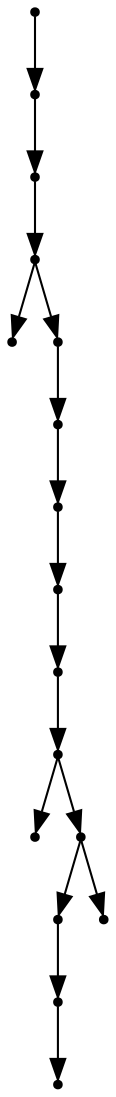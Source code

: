 digraph {
  16 [shape=point];
  15 [shape=point];
  14 [shape=point];
  13 [shape=point];
  0 [shape=point];
  12 [shape=point];
  11 [shape=point];
  10 [shape=point];
  9 [shape=point];
  8 [shape=point];
  7 [shape=point];
  1 [shape=point];
  6 [shape=point];
  4 [shape=point];
  3 [shape=point];
  2 [shape=point];
  5 [shape=point];
16 -> 15;
15 -> 14;
14 -> 13;
13 -> 0;
13 -> 12;
12 -> 11;
11 -> 10;
10 -> 9;
9 -> 8;
8 -> 7;
7 -> 1;
7 -> 6;
6 -> 4;
4 -> 3;
3 -> 2;
6 -> 5;
}
